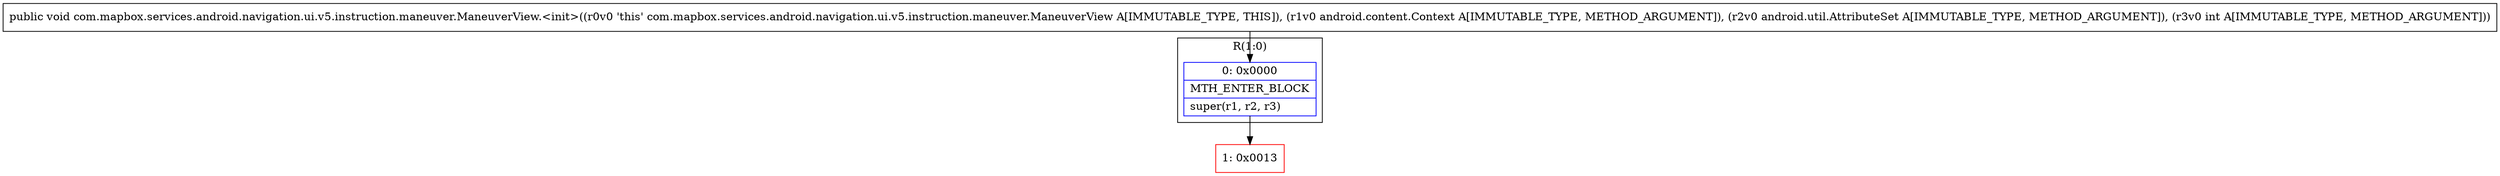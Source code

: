 digraph "CFG forcom.mapbox.services.android.navigation.ui.v5.instruction.maneuver.ManeuverView.\<init\>(Landroid\/content\/Context;Landroid\/util\/AttributeSet;I)V" {
subgraph cluster_Region_602837835 {
label = "R(1:0)";
node [shape=record,color=blue];
Node_0 [shape=record,label="{0\:\ 0x0000|MTH_ENTER_BLOCK\l|super(r1, r2, r3)\l}"];
}
Node_1 [shape=record,color=red,label="{1\:\ 0x0013}"];
MethodNode[shape=record,label="{public void com.mapbox.services.android.navigation.ui.v5.instruction.maneuver.ManeuverView.\<init\>((r0v0 'this' com.mapbox.services.android.navigation.ui.v5.instruction.maneuver.ManeuverView A[IMMUTABLE_TYPE, THIS]), (r1v0 android.content.Context A[IMMUTABLE_TYPE, METHOD_ARGUMENT]), (r2v0 android.util.AttributeSet A[IMMUTABLE_TYPE, METHOD_ARGUMENT]), (r3v0 int A[IMMUTABLE_TYPE, METHOD_ARGUMENT])) }"];
MethodNode -> Node_0;
Node_0 -> Node_1;
}

